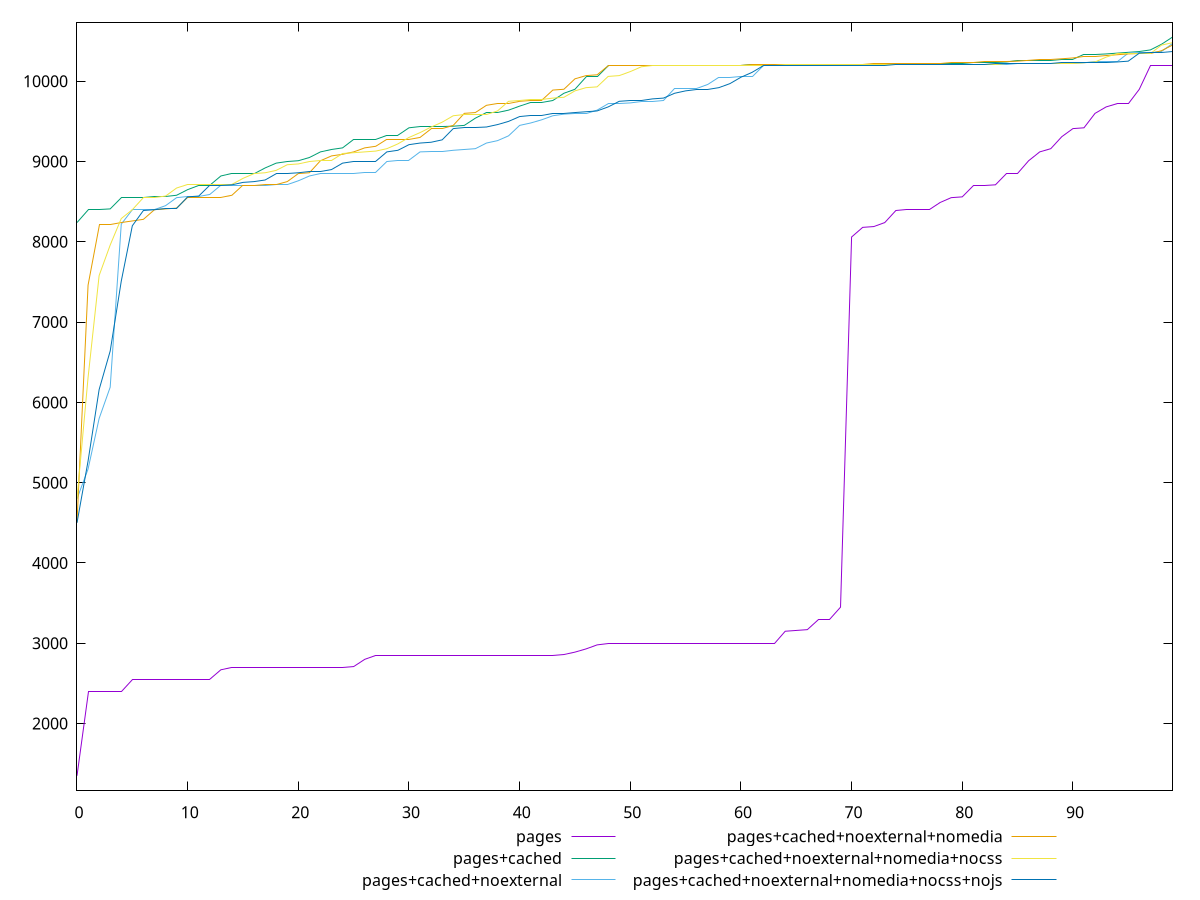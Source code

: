 reset

$pages <<EOF
0 1350
1 2400
2 2400
3 2400
4 2400
5 2550
6 2550
7 2550
8 2550
9 2550
10 2550
11 2550
12 2550
13 2670
14 2700
15 2700
16 2700
17 2700
18 2700
19 2700
20 2700
21 2700
22 2700
23 2700
24 2700
25 2710
26 2800
27 2850
28 2850
29 2850
30 2850
31 2850
32 2850
33 2850
34 2850
35 2850
36 2850
37 2850
38 2850
39 2850
40 2850
41 2850
42 2850
43 2850
44 2860
45 2890
46 2930
47 2980
48 3000
49 3000
50 3000
51 3000
52 3000
53 3000
54 3000
55 3000
56 3000
57 3000
58 3000
59 3000
60 3000
61 3000
62 3000
63 3000
64 3150
65 3160
66 3170
67 3300
68 3300
69 3450
70 8060
71 8180
72 8190
73 8240
74 8390
75 8400
76 8400
77 8400
78 8490
79 8550
80 8560
81 8700
82 8700
83 8710
84 8850
85 8850
86 9010
87 9120
88 9160
89 9310
90 9410
91 9420
92 9600
93 9680
94 9720
95 9720
96 9900
97 10200
98 10200
99 10200
EOF

$pagesCached <<EOF
0 8240
1 8400
2 8400
3 8410
4 8550
5 8550
6 8550
7 8560
8 8560
9 8580
10 8650
11 8700
12 8700
13 8820
14 8850
15 8850
16 8850
17 8920
18 8980
19 9000
20 9010
21 9050
22 9120
23 9150
24 9170
25 9270
26 9270
27 9270
28 9320
29 9320
30 9420
31 9430
32 9430
33 9430
34 9440
35 9450
36 9540
37 9610
38 9610
39 9640
40 9690
41 9730
42 9730
43 9760
44 9850
45 9900
46 10060
47 10060
48 10200
49 10200
50 10200
51 10200
52 10200
53 10200
54 10200
55 10200
56 10200
57 10200
58 10200
59 10200
60 10200
61 10210
62 10210
63 10210
64 10210
65 10210
66 10210
67 10210
68 10210
69 10210
70 10210
71 10210
72 10210
73 10220
74 10220
75 10220
76 10220
77 10220
78 10220
79 10220
80 10220
81 10230
82 10230
83 10230
84 10240
85 10260
86 10260
87 10260
88 10260
89 10270
90 10270
91 10330
92 10330
93 10340
94 10350
95 10360
96 10370
97 10390
98 10460
99 10550
EOF

$pagesCachedNoexternal <<EOF
0 4800
1 5170
2 5800
3 6190
4 8220
5 8400
6 8400
7 8400
8 8450
9 8550
10 8560
11 8560
12 8590
13 8700
14 8700
15 8700
16 8700
17 8700
18 8710
19 8710
20 8760
21 8820
22 8850
23 8850
24 8850
25 8850
26 8860
27 8860
28 9000
29 9010
30 9010
31 9120
32 9130
33 9130
34 9140
35 9150
36 9160
37 9230
38 9260
39 9320
40 9450
41 9480
42 9520
43 9570
44 9590
45 9600
46 9600
47 9640
48 9720
49 9720
50 9730
51 9750
52 9750
53 9760
54 9910
55 9910
56 9910
57 9960
58 10050
59 10050
60 10060
61 10060
62 10200
63 10200
64 10200
65 10200
66 10200
67 10200
68 10200
69 10200
70 10200
71 10210
72 10210
73 10210
74 10210
75 10210
76 10210
77 10210
78 10210
79 10210
80 10210
81 10210
82 10210
83 10210
84 10210
85 10220
86 10220
87 10220
88 10220
89 10220
90 10220
91 10230
92 10240
93 10240
94 10240
95 10350
96 10360
97 10360
98 10370
99 10470
EOF

$pagesCachedNoexternalNomedia <<EOF
0 4510
1 7460
2 8220
3 8220
4 8240
5 8260
6 8280
7 8400
8 8410
9 8420
10 8550
11 8550
12 8550
13 8550
14 8580
15 8700
16 8700
17 8710
18 8710
19 8750
20 8850
21 8860
22 9010
23 9070
24 9090
25 9120
26 9170
27 9190
28 9270
29 9270
30 9270
31 9300
32 9410
33 9410
34 9450
35 9600
36 9610
37 9700
38 9720
39 9720
40 9750
41 9760
42 9760
43 9890
44 9900
45 10030
46 10070
47 10080
48 10200
49 10200
50 10200
51 10200
52 10200
53 10200
54 10200
55 10200
56 10200
57 10200
58 10200
59 10200
60 10200
61 10210
62 10210
63 10210
64 10210
65 10210
66 10210
67 10210
68 10210
69 10210
70 10210
71 10210
72 10220
73 10220
74 10220
75 10220
76 10220
77 10220
78 10220
79 10230
80 10230
81 10230
82 10240
83 10240
84 10240
85 10250
86 10260
87 10270
88 10270
89 10280
90 10290
91 10310
92 10310
93 10320
94 10330
95 10340
96 10350
97 10350
98 10380
99 10450
EOF

$pagesCachedNoexternalNomediaNocss <<EOF
0 4800
1 6310
2 7580
3 7960
4 8290
5 8400
6 8550
7 8550
8 8570
9 8670
10 8710
11 8710
12 8710
13 8710
14 8710
15 8790
16 8850
17 8860
18 8890
19 8960
20 8970
21 9000
22 9010
23 9010
24 9100
25 9110
26 9120
27 9130
28 9160
29 9220
30 9300
31 9360
32 9430
33 9490
34 9570
35 9590
36 9590
37 9590
38 9630
39 9750
40 9760
41 9770
42 9770
43 9790
44 9800
45 9880
46 9920
47 9930
48 10060
49 10070
50 10120
51 10180
52 10200
53 10200
54 10200
55 10200
56 10200
57 10200
58 10200
59 10200
60 10200
61 10200
62 10200
63 10200
64 10210
65 10210
66 10210
67 10210
68 10210
69 10210
70 10210
71 10210
72 10210
73 10210
74 10210
75 10210
76 10210
77 10210
78 10210
79 10210
80 10210
81 10210
82 10210
83 10210
84 10220
85 10220
86 10220
87 10220
88 10220
89 10220
90 10220
91 10230
92 10240
93 10300
94 10340
95 10340
96 10350
97 10350
98 10450
99 10480
EOF

$pagesCachedNoexternalNomediaNocssNojs <<EOF
0 4500
1 5270
2 6160
3 6640
4 7510
5 8200
6 8390
7 8400
8 8410
9 8410
10 8560
11 8570
12 8700
13 8700
14 8710
15 8740
16 8750
17 8770
18 8850
19 8850
20 8860
21 8870
22 8870
23 8900
24 8980
25 9000
26 9000
27 9000
28 9120
29 9140
30 9210
31 9230
32 9240
33 9270
34 9410
35 9420
36 9420
37 9430
38 9460
39 9500
40 9560
41 9570
42 9570
43 9600
44 9600
45 9610
46 9620
47 9630
48 9680
49 9750
50 9760
51 9760
52 9780
53 9790
54 9850
55 9880
56 9900
57 9900
58 9920
59 9970
60 10050
61 10110
62 10200
63 10200
64 10200
65 10200
66 10200
67 10200
68 10200
69 10200
70 10200
71 10200
72 10200
73 10200
74 10210
75 10210
76 10210
77 10210
78 10210
79 10210
80 10210
81 10210
82 10210
83 10220
84 10220
85 10220
86 10220
87 10220
88 10220
89 10230
90 10230
91 10230
92 10230
93 10230
94 10240
95 10250
96 10350
97 10360
98 10360
99 10370
EOF

set key outside below
set xrange [0:99]
set yrange [1166:10734]
set trange [1166:10734]
set terminal svg size 640, 600 enhanced background rgb 'white'
set output "reprap/uses-text-compression/comparison/sorted/all_raw.svg"

plot $pages title "pages" with line, \
     $pagesCached title "pages+cached" with line, \
     $pagesCachedNoexternal title "pages+cached+noexternal" with line, \
     $pagesCachedNoexternalNomedia title "pages+cached+noexternal+nomedia" with line, \
     $pagesCachedNoexternalNomediaNocss title "pages+cached+noexternal+nomedia+nocss" with line, \
     $pagesCachedNoexternalNomediaNocssNojs title "pages+cached+noexternal+nomedia+nocss+nojs" with line

reset
